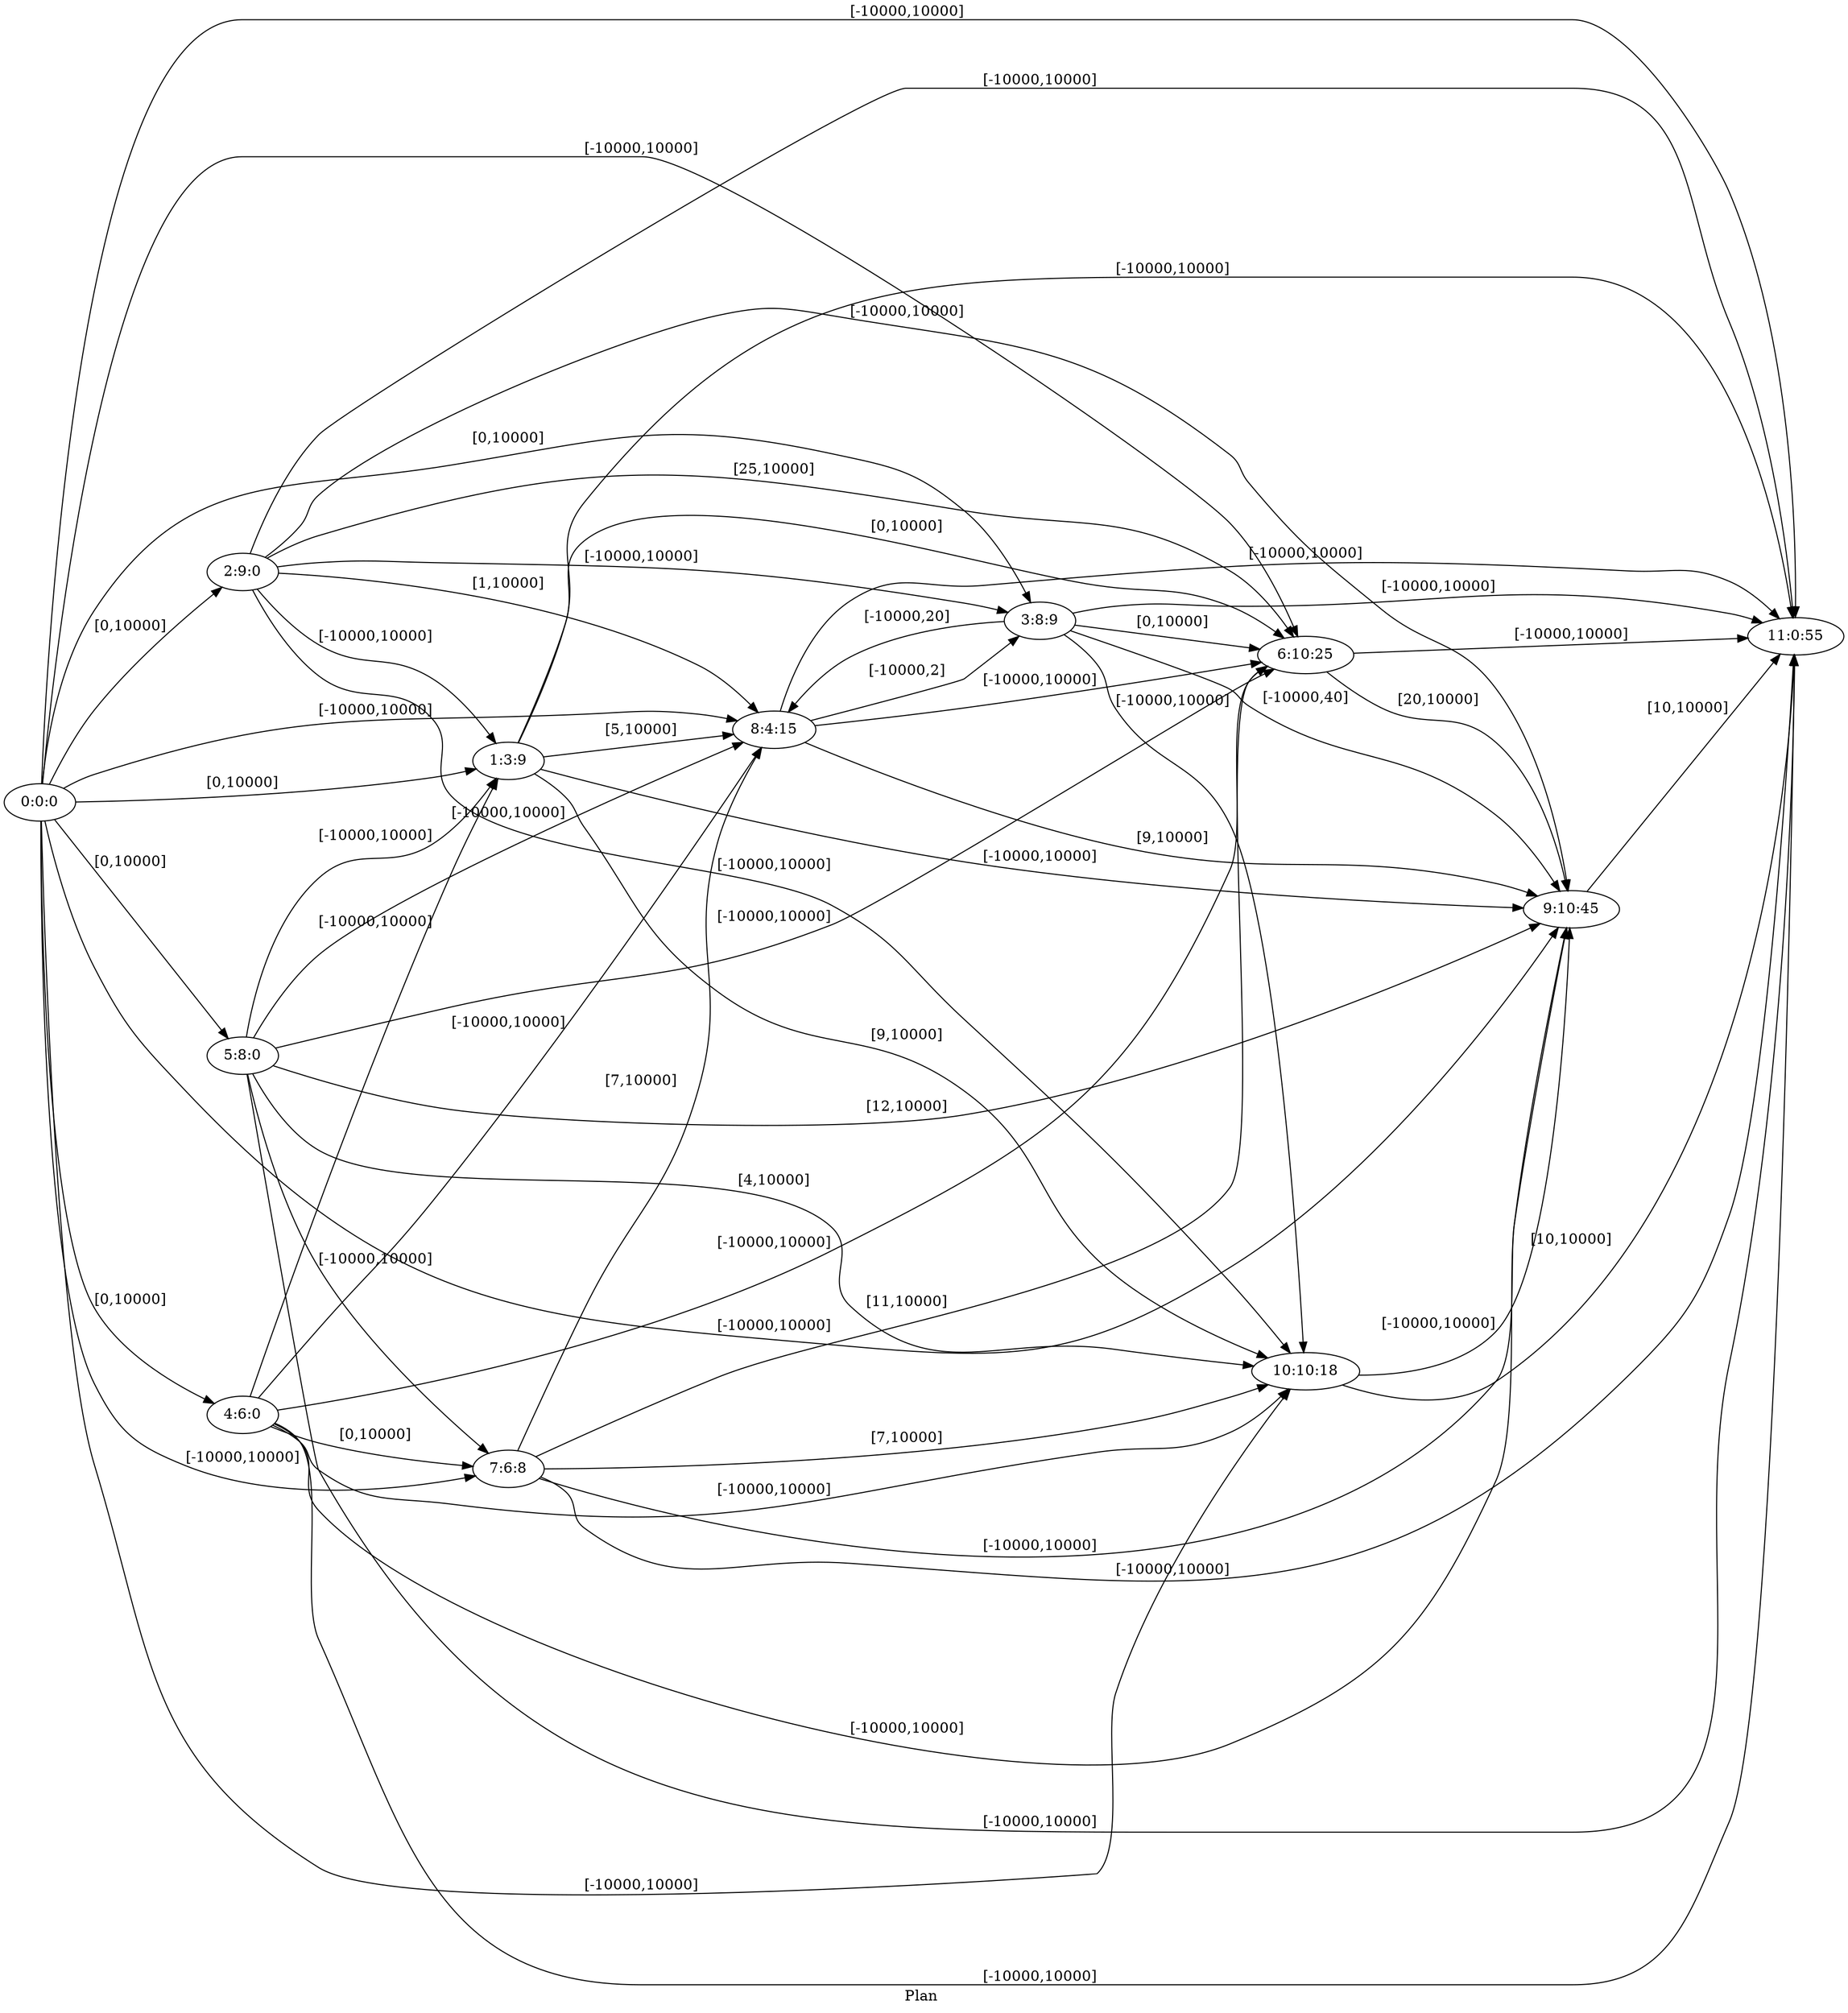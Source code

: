 digraph G {
 rankdir = LR;
 nodesep = .45; 
 size = 30;
label="Plan ";
 fldt = 0.725045;
"0:0:0"->"1:3:9"[ label = "[0,10000]"];
"0:0:0"->"2:9:0"[ label = "[0,10000]"];
"0:0:0"->"3:8:9"[ label = "[0,10000]"];
"0:0:0"->"4:6:0"[ label = "[0,10000]"];
"0:0:0"->"5:8:0"[ label = "[0,10000]"];
"0:0:0"->"6:10:25"[ label = "[-10000,10000]"];
"0:0:0"->"7:6:8"[ label = "[-10000,10000]"];
"0:0:0"->"8:4:15"[ label = "[-10000,10000]"];
"0:0:0"->"9:10:45"[ label = "[-10000,10000]"];
"0:0:0"->"10:10:18"[ label = "[-10000,10000]"];
"0:0:0"->"11:0:55"[ label = "[-10000,10000]"];
"1:3:9"->"6:10:25"[ label = "[0,10000]"];
"1:3:9"->"8:4:15"[ label = "[5,10000]"];
"1:3:9"->"9:10:45"[ label = "[-10000,10000]"];
"1:3:9"->"10:10:18"[ label = "[9,10000]"];
"1:3:9"->"11:0:55"[ label = "[-10000,10000]"];
"2:9:0"->"1:3:9"[ label = "[-10000,10000]"];
"2:9:0"->"3:8:9"[ label = "[-10000,10000]"];
"2:9:0"->"6:10:25"[ label = "[25,10000]"];
"2:9:0"->"8:4:15"[ label = "[1,10000]"];
"2:9:0"->"9:10:45"[ label = "[-10000,10000]"];
"2:9:0"->"10:10:18"[ label = "[-10000,10000]"];
"2:9:0"->"11:0:55"[ label = "[-10000,10000]"];
"3:8:9"->"6:10:25"[ label = "[0,10000]"];
"3:8:9"->"8:4:15"[ label = "[-10000,20]"];
"3:8:9"->"9:10:45"[ label = "[-10000,40]"];
"3:8:9"->"10:10:18"[ label = "[-10000,10000]"];
"3:8:9"->"11:0:55"[ label = "[-10000,10000]"];
"4:6:0"->"1:3:9"[ label = "[-10000,10000]"];
"4:6:0"->"6:10:25"[ label = "[-10000,10000]"];
"4:6:0"->"7:6:8"[ label = "[0,10000]"];
"4:6:0"->"8:4:15"[ label = "[-10000,10000]"];
"4:6:0"->"9:10:45"[ label = "[-10000,10000]"];
"4:6:0"->"10:10:18"[ label = "[-10000,10000]"];
"4:6:0"->"11:0:55"[ label = "[-10000,10000]"];
"5:8:0"->"1:3:9"[ label = "[-10000,10000]"];
"5:8:0"->"6:10:25"[ label = "[-10000,10000]"];
"5:8:0"->"7:6:8"[ label = "[-10000,10000]"];
"5:8:0"->"8:4:15"[ label = "[-10000,10000]"];
"5:8:0"->"9:10:45"[ label = "[12,10000]"];
"5:8:0"->"10:10:18"[ label = "[4,10000]"];
"5:8:0"->"11:0:55"[ label = "[-10000,10000]"];
"6:10:25"->"9:10:45"[ label = "[20,10000]"];
"6:10:25"->"11:0:55"[ label = "[-10000,10000]"];
"7:6:8"->"6:10:25"[ label = "[11,10000]"];
"7:6:8"->"8:4:15"[ label = "[7,10000]"];
"7:6:8"->"9:10:45"[ label = "[-10000,10000]"];
"7:6:8"->"10:10:18"[ label = "[7,10000]"];
"7:6:8"->"11:0:55"[ label = "[-10000,10000]"];
"8:4:15"->"3:8:9"[ label = "[-10000,2]"];
"8:4:15"->"6:10:25"[ label = "[-10000,10000]"];
"8:4:15"->"9:10:45"[ label = "[9,10000]"];
"8:4:15"->"11:0:55"[ label = "[-10000,10000]"];
"9:10:45"->"11:0:55"[ label = "[10,10000]"];
"10:10:18"->"9:10:45"[ label = "[-10000,10000]"];
"10:10:18"->"11:0:55"[ label = "[10,10000]"];
}
